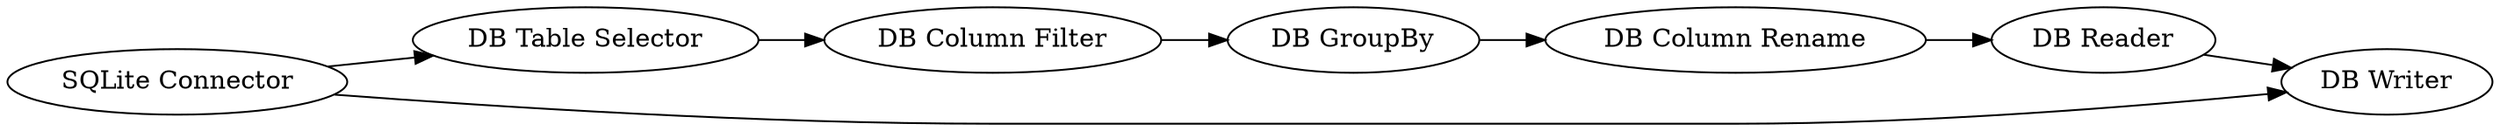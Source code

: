 digraph {
	1 [label="SQLite Connector"]
	2 [label="DB Table Selector"]
	3 [label="DB Reader"]
	4 [label="DB Column Filter"]
	6 [label="DB GroupBy"]
	7 [label="DB Column Rename"]
	8 [label="DB Writer"]
	1 -> 2
	1 -> 8
	2 -> 4
	3 -> 8
	4 -> 6
	6 -> 7
	7 -> 3
	rankdir=LR
}
